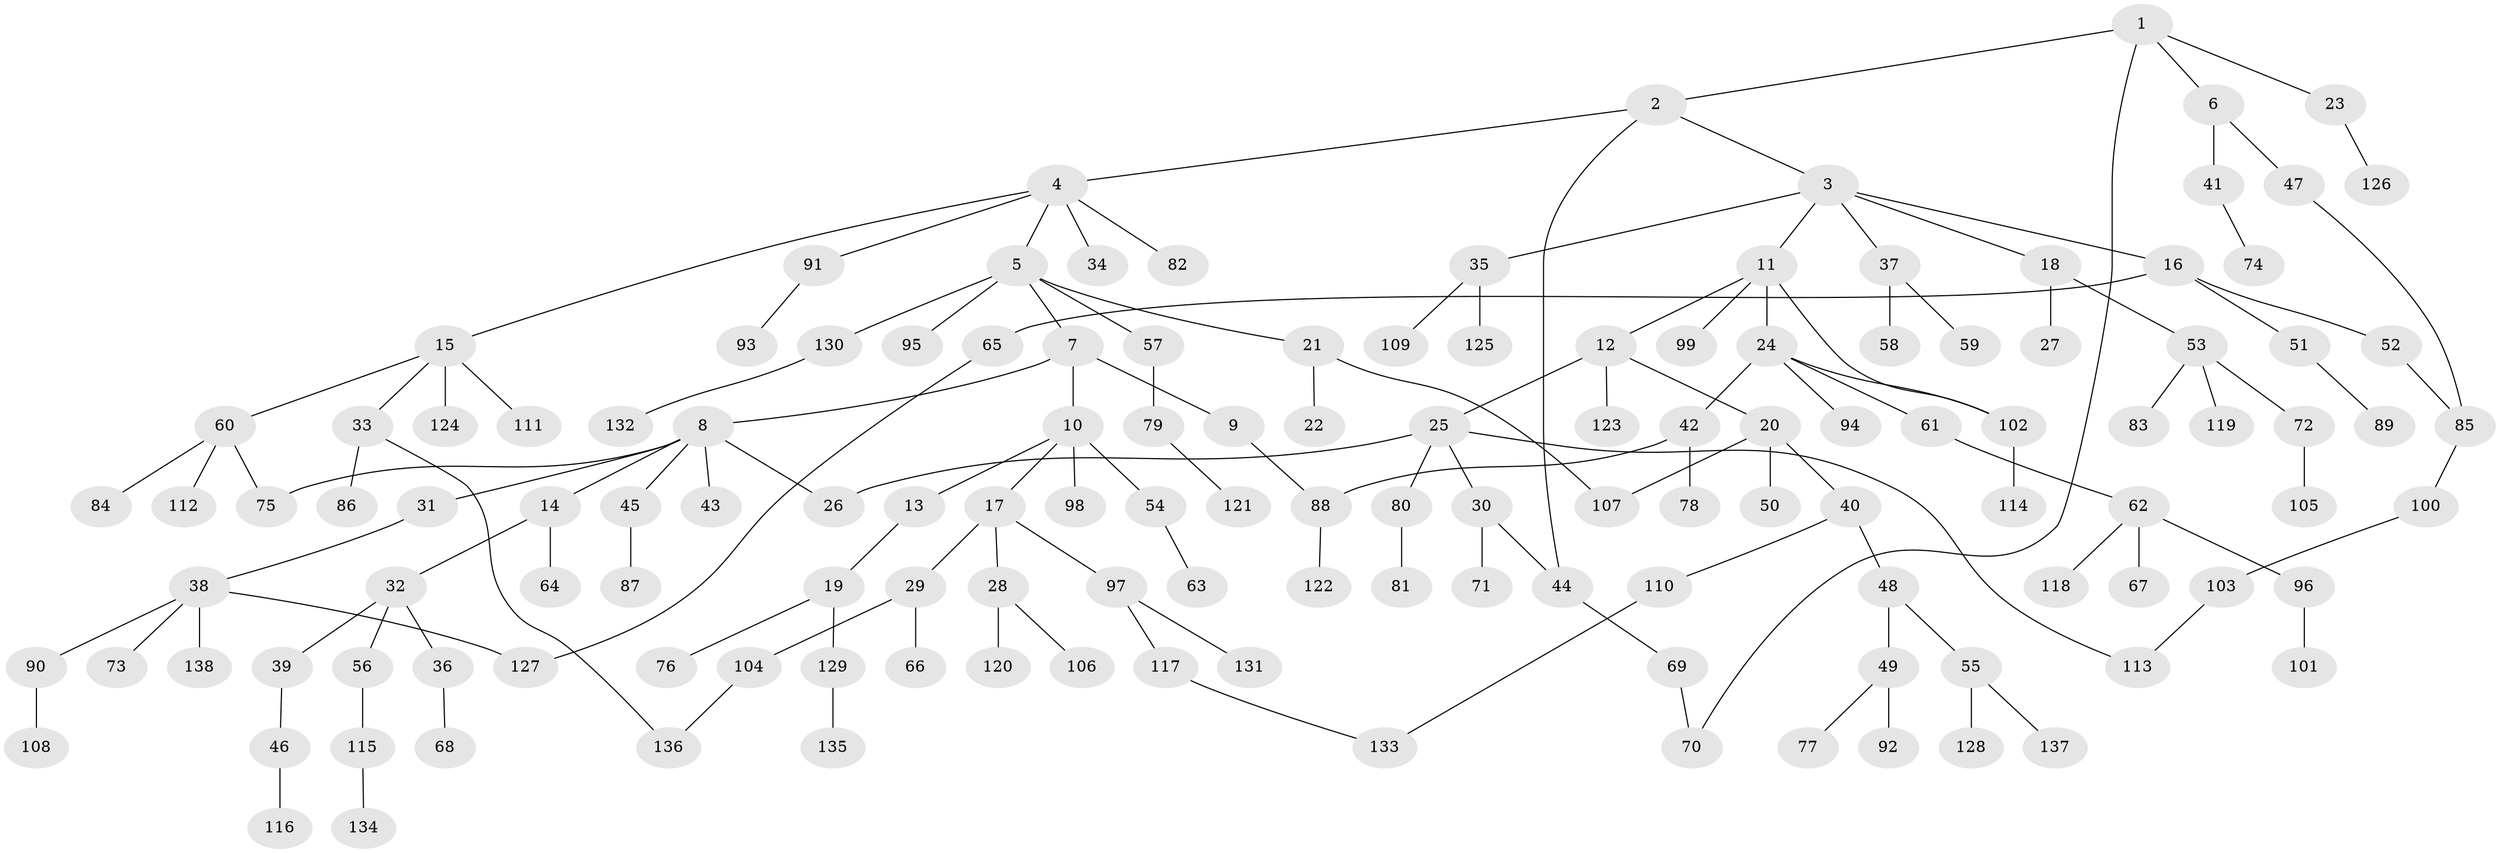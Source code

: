 // coarse degree distribution, {8: 0.014492753623188406, 2: 0.3333333333333333, 4: 0.10144927536231885, 1: 0.3188405797101449, 3: 0.18840579710144928, 5: 0.043478260869565216}
// Generated by graph-tools (version 1.1) at 2025/36/03/04/25 23:36:13]
// undirected, 138 vertices, 149 edges
graph export_dot {
  node [color=gray90,style=filled];
  1;
  2;
  3;
  4;
  5;
  6;
  7;
  8;
  9;
  10;
  11;
  12;
  13;
  14;
  15;
  16;
  17;
  18;
  19;
  20;
  21;
  22;
  23;
  24;
  25;
  26;
  27;
  28;
  29;
  30;
  31;
  32;
  33;
  34;
  35;
  36;
  37;
  38;
  39;
  40;
  41;
  42;
  43;
  44;
  45;
  46;
  47;
  48;
  49;
  50;
  51;
  52;
  53;
  54;
  55;
  56;
  57;
  58;
  59;
  60;
  61;
  62;
  63;
  64;
  65;
  66;
  67;
  68;
  69;
  70;
  71;
  72;
  73;
  74;
  75;
  76;
  77;
  78;
  79;
  80;
  81;
  82;
  83;
  84;
  85;
  86;
  87;
  88;
  89;
  90;
  91;
  92;
  93;
  94;
  95;
  96;
  97;
  98;
  99;
  100;
  101;
  102;
  103;
  104;
  105;
  106;
  107;
  108;
  109;
  110;
  111;
  112;
  113;
  114;
  115;
  116;
  117;
  118;
  119;
  120;
  121;
  122;
  123;
  124;
  125;
  126;
  127;
  128;
  129;
  130;
  131;
  132;
  133;
  134;
  135;
  136;
  137;
  138;
  1 -- 2;
  1 -- 6;
  1 -- 23;
  1 -- 70;
  2 -- 3;
  2 -- 4;
  2 -- 44;
  3 -- 11;
  3 -- 16;
  3 -- 18;
  3 -- 35;
  3 -- 37;
  4 -- 5;
  4 -- 15;
  4 -- 34;
  4 -- 82;
  4 -- 91;
  5 -- 7;
  5 -- 21;
  5 -- 57;
  5 -- 95;
  5 -- 130;
  6 -- 41;
  6 -- 47;
  7 -- 8;
  7 -- 9;
  7 -- 10;
  8 -- 14;
  8 -- 26;
  8 -- 31;
  8 -- 43;
  8 -- 45;
  8 -- 75;
  9 -- 88;
  10 -- 13;
  10 -- 17;
  10 -- 54;
  10 -- 98;
  11 -- 12;
  11 -- 24;
  11 -- 99;
  11 -- 102;
  12 -- 20;
  12 -- 25;
  12 -- 123;
  13 -- 19;
  14 -- 32;
  14 -- 64;
  15 -- 33;
  15 -- 60;
  15 -- 111;
  15 -- 124;
  16 -- 51;
  16 -- 52;
  16 -- 65;
  17 -- 28;
  17 -- 29;
  17 -- 97;
  18 -- 27;
  18 -- 53;
  19 -- 76;
  19 -- 129;
  20 -- 40;
  20 -- 50;
  20 -- 107;
  21 -- 22;
  21 -- 107;
  23 -- 126;
  24 -- 42;
  24 -- 61;
  24 -- 94;
  24 -- 102;
  25 -- 30;
  25 -- 80;
  25 -- 113;
  25 -- 26;
  28 -- 106;
  28 -- 120;
  29 -- 66;
  29 -- 104;
  30 -- 44;
  30 -- 71;
  31 -- 38;
  32 -- 36;
  32 -- 39;
  32 -- 56;
  33 -- 86;
  33 -- 136;
  35 -- 109;
  35 -- 125;
  36 -- 68;
  37 -- 58;
  37 -- 59;
  38 -- 73;
  38 -- 90;
  38 -- 138;
  38 -- 127;
  39 -- 46;
  40 -- 48;
  40 -- 110;
  41 -- 74;
  42 -- 78;
  42 -- 88;
  44 -- 69;
  45 -- 87;
  46 -- 116;
  47 -- 85;
  48 -- 49;
  48 -- 55;
  49 -- 77;
  49 -- 92;
  51 -- 89;
  52 -- 85;
  53 -- 72;
  53 -- 83;
  53 -- 119;
  54 -- 63;
  55 -- 128;
  55 -- 137;
  56 -- 115;
  57 -- 79;
  60 -- 84;
  60 -- 112;
  60 -- 75;
  61 -- 62;
  62 -- 67;
  62 -- 96;
  62 -- 118;
  65 -- 127;
  69 -- 70;
  72 -- 105;
  79 -- 121;
  80 -- 81;
  85 -- 100;
  88 -- 122;
  90 -- 108;
  91 -- 93;
  96 -- 101;
  97 -- 117;
  97 -- 131;
  100 -- 103;
  102 -- 114;
  103 -- 113;
  104 -- 136;
  110 -- 133;
  115 -- 134;
  117 -- 133;
  129 -- 135;
  130 -- 132;
}
